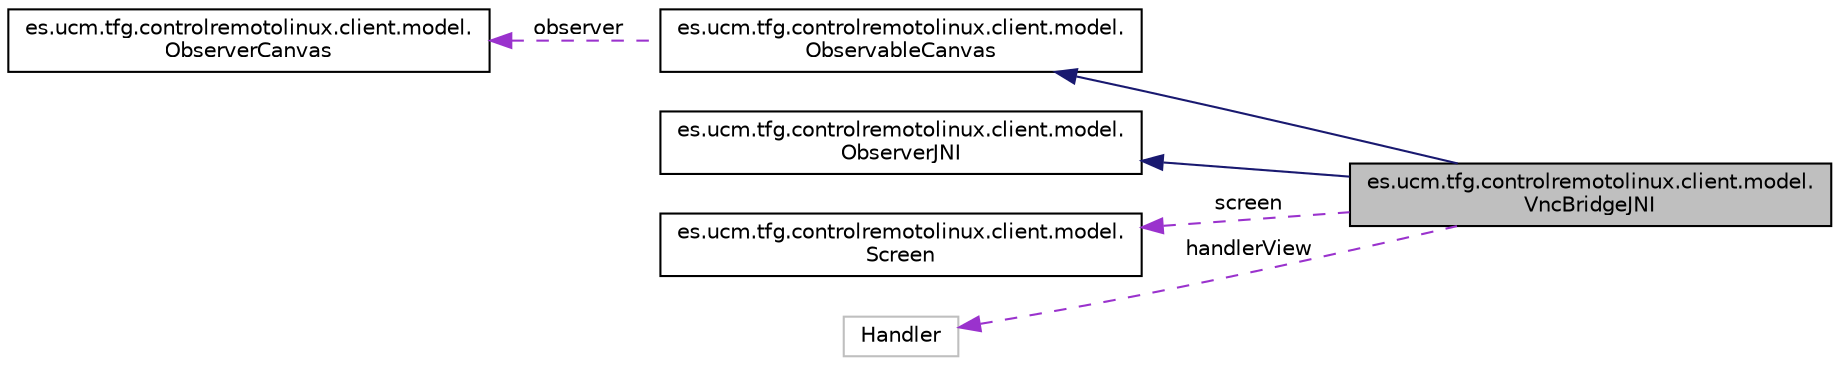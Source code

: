 digraph "es.ucm.tfg.controlremotolinux.client.model.VncBridgeJNI"
{
  edge [fontname="Helvetica",fontsize="10",labelfontname="Helvetica",labelfontsize="10"];
  node [fontname="Helvetica",fontsize="10",shape=record];
  rankdir="LR";
  Node1 [label="es.ucm.tfg.controlremotolinux.client.model.\lVncBridgeJNI",height=0.2,width=0.4,color="black", fillcolor="grey75", style="filled" fontcolor="black"];
  Node2 -> Node1 [dir="back",color="midnightblue",fontsize="10",style="solid"];
  Node2 [label="es.ucm.tfg.controlremotolinux.client.model.\lObservableCanvas",height=0.2,width=0.4,color="black", fillcolor="white", style="filled",URL="$classes_1_1ucm_1_1tfg_1_1controlremotolinux_1_1client_1_1model_1_1ObservableCanvas.html"];
  Node3 -> Node2 [dir="back",color="darkorchid3",fontsize="10",style="dashed",label=" observer" ];
  Node3 [label="es.ucm.tfg.controlremotolinux.client.model.\lObserverCanvas",height=0.2,width=0.4,color="black", fillcolor="white", style="filled",URL="$interfacees_1_1ucm_1_1tfg_1_1controlremotolinux_1_1client_1_1model_1_1ObserverCanvas.html"];
  Node4 -> Node1 [dir="back",color="midnightblue",fontsize="10",style="solid"];
  Node4 [label="es.ucm.tfg.controlremotolinux.client.model.\lObserverJNI",height=0.2,width=0.4,color="black", fillcolor="white", style="filled",URL="$interfacees_1_1ucm_1_1tfg_1_1controlremotolinux_1_1client_1_1model_1_1ObserverJNI.html"];
  Node5 -> Node1 [dir="back",color="darkorchid3",fontsize="10",style="dashed",label=" screen" ];
  Node5 [label="es.ucm.tfg.controlremotolinux.client.model.\lScreen",height=0.2,width=0.4,color="black", fillcolor="white", style="filled",URL="$classes_1_1ucm_1_1tfg_1_1controlremotolinux_1_1client_1_1model_1_1Screen.html"];
  Node6 -> Node1 [dir="back",color="darkorchid3",fontsize="10",style="dashed",label=" handlerView" ];
  Node6 [label="Handler",height=0.2,width=0.4,color="grey75", fillcolor="white", style="filled"];
}

